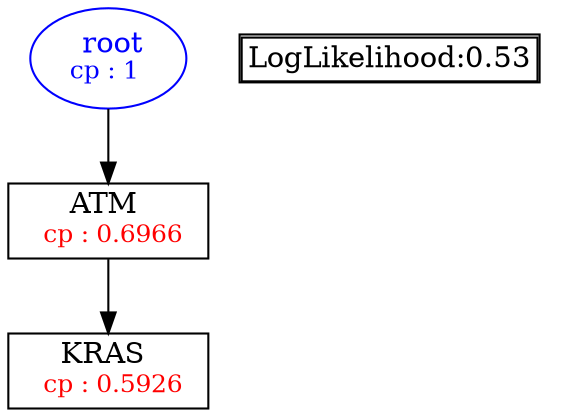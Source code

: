 digraph tree {
    "root" [label=<<font color='Blue'> root</font><br/><font color='Blue' POINT-SIZE='12'>cp : 1 </font>>, shape=oval, color=Blue];
    "S1" [label =<ATM <br/> <font color='Red' POINT-SIZE='12'> cp : 0.6966 </font>>, shape=box];
    "S2" [label =<KRAS <br/> <font color='Red' POINT-SIZE='12'> cp : 0.5926 </font>>, shape=box];
    "root" -> "S1";
    "S1" -> "S2";

    node[shape=plaintext]
    fontsize="10"
    struct1 [label=
    <<TABLE BORDER="1" CELLBORDER="1" CELLSPACING="0" >
    <TR><TD ALIGN="LEFT">LogLikelihood:0.53</TD></TR>
    </TABLE>>];

}

